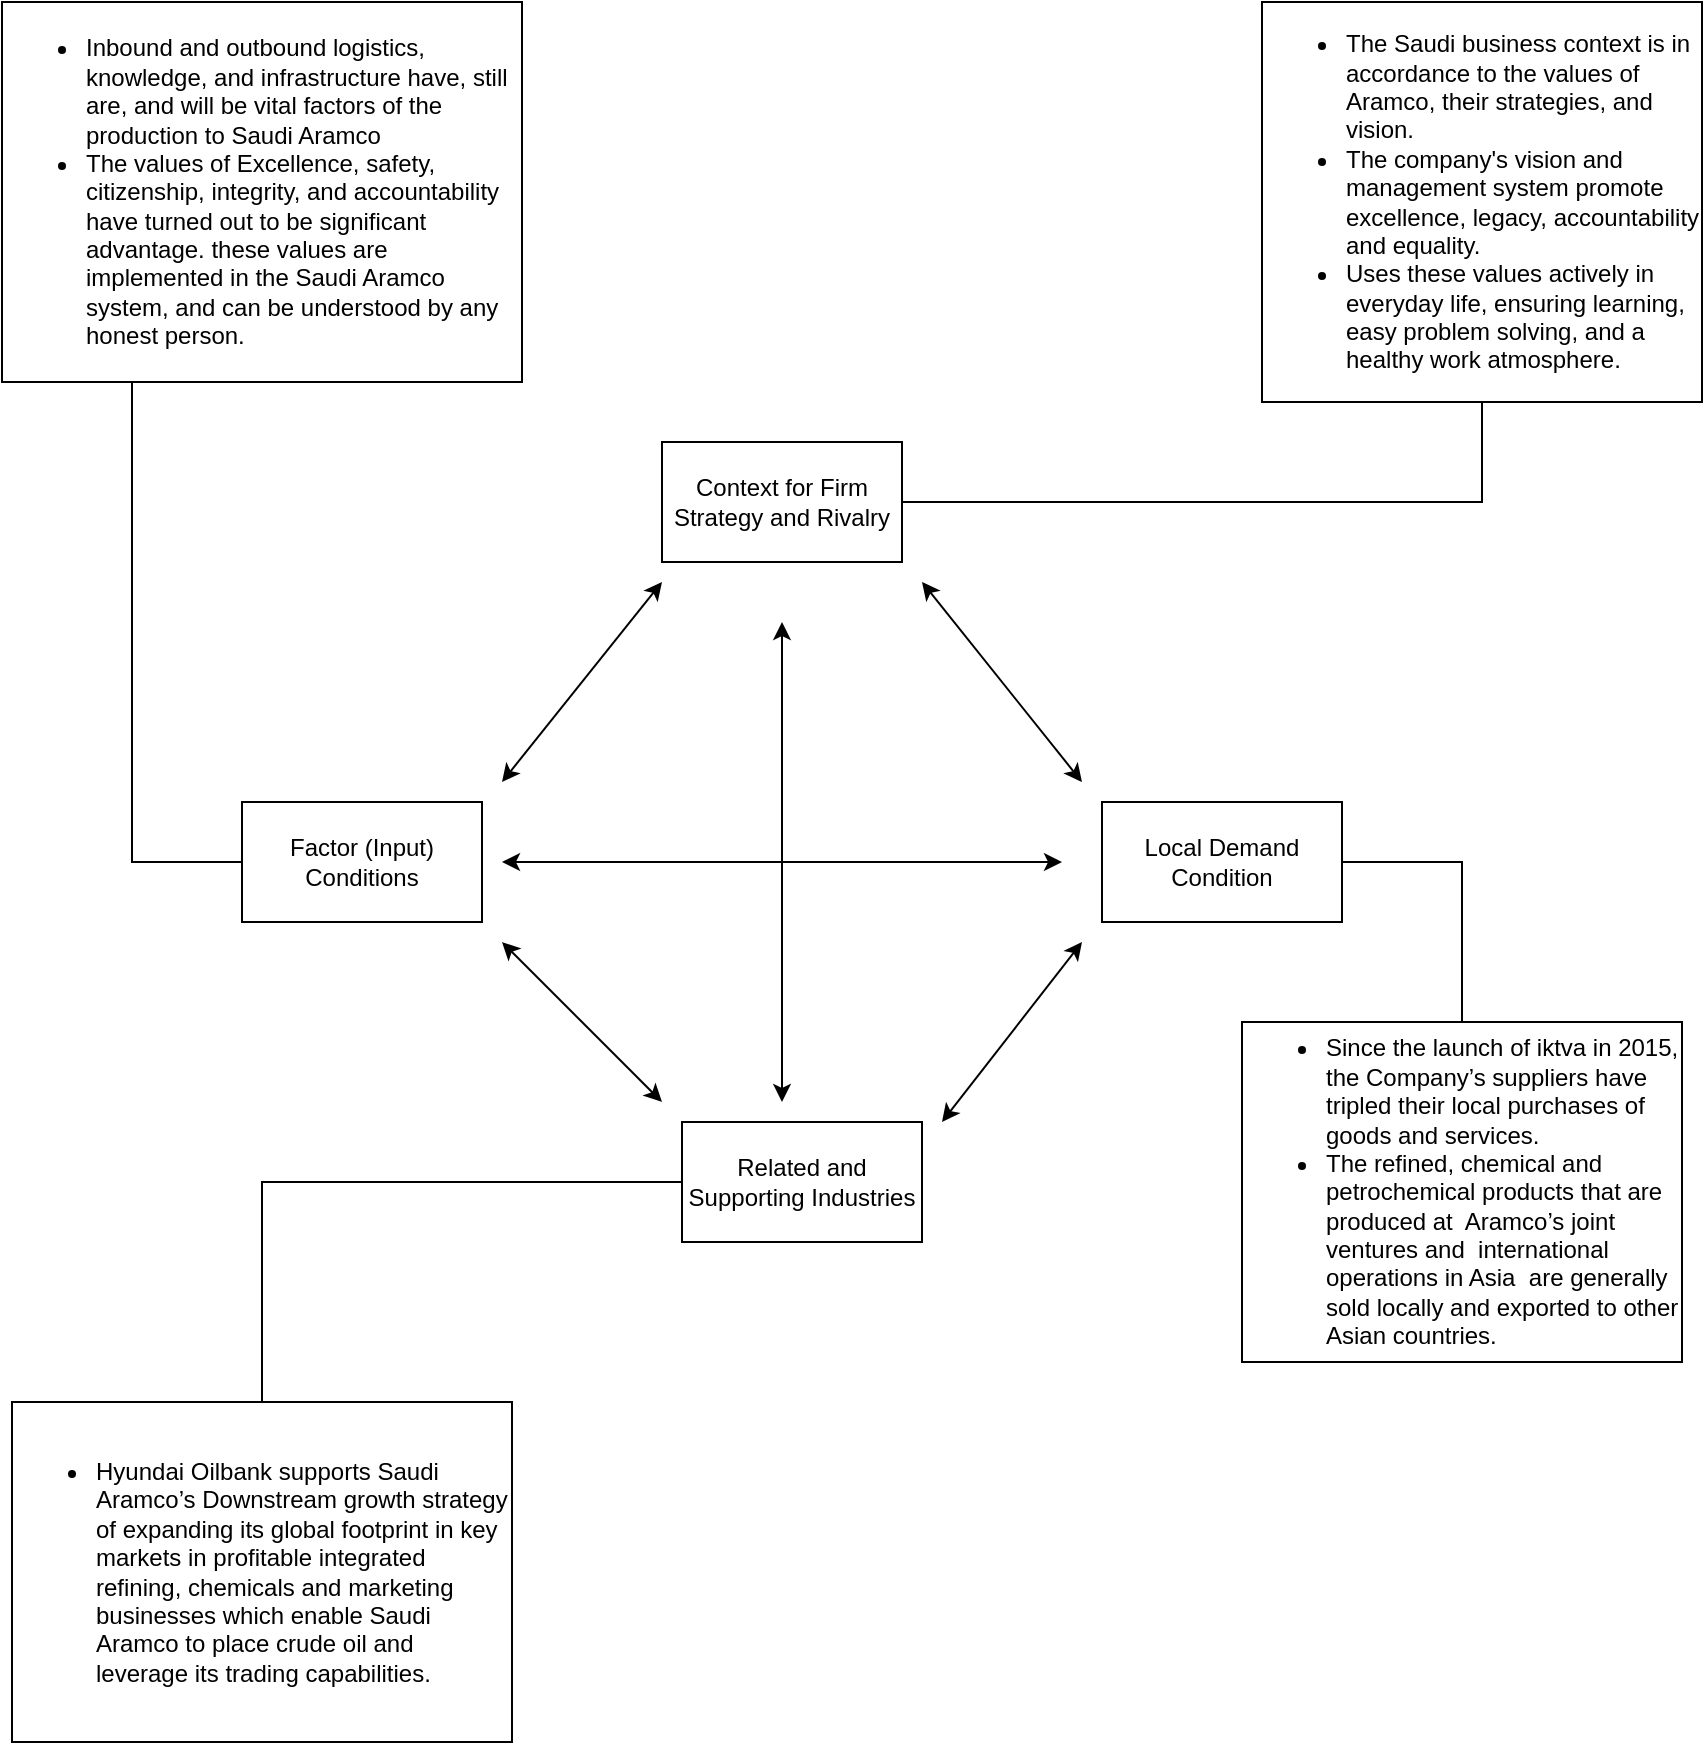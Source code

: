 <mxfile version="17.0.0" type="device"><diagram id="1QmYXqepkbqydpaIk9td" name="Page-1"><mxGraphModel dx="1049" dy="1668" grid="1" gridSize="10" guides="1" tooltips="1" connect="1" arrows="1" fold="1" page="1" pageScale="1" pageWidth="850" pageHeight="1100" math="0" shadow="0"><root><mxCell id="0"/><mxCell id="1" parent="0"/><mxCell id="I3CPg1gsfFHC-girhd7W-2" value="" style="endArrow=classic;startArrow=classic;html=1;rounded=0;" edge="1" parent="1"><mxGeometry width="50" height="50" relative="1" as="geometry"><mxPoint x="400" y="400" as="sourcePoint"/><mxPoint x="400" y="160" as="targetPoint"/></mxGeometry></mxCell><mxCell id="I3CPg1gsfFHC-girhd7W-3" value="" style="endArrow=classic;startArrow=classic;html=1;rounded=0;" edge="1" parent="1"><mxGeometry width="50" height="50" relative="1" as="geometry"><mxPoint x="540" y="280" as="sourcePoint"/><mxPoint x="260" y="280" as="targetPoint"/></mxGeometry></mxCell><mxCell id="I3CPg1gsfFHC-girhd7W-6" style="edgeStyle=orthogonalEdgeStyle;rounded=0;orthogonalLoop=1;jettySize=auto;html=1;exitX=0;exitY=0.5;exitDx=0;exitDy=0;entryX=0.25;entryY=1;entryDx=0;entryDy=0;endArrow=none;endFill=0;" edge="1" parent="1" source="I3CPg1gsfFHC-girhd7W-4" target="I3CPg1gsfFHC-girhd7W-5"><mxGeometry relative="1" as="geometry"/></mxCell><mxCell id="I3CPg1gsfFHC-girhd7W-4" value="Factor (Input) Conditions" style="rounded=0;whiteSpace=wrap;html=1;" vertex="1" parent="1"><mxGeometry x="130" y="250" width="120" height="60" as="geometry"/></mxCell><mxCell id="I3CPg1gsfFHC-girhd7W-5" value="&lt;ul&gt;&lt;li&gt;Inbound and outbound logistics, knowledge, and infrastructure have, still are, and will be vital factors of the production to Saudi Aramco&lt;/li&gt;&lt;li&gt;The values of Excellence, safety, citizenship, integrity, and accountability have turned out to be significant advantage. these values are implemented in the Saudi Aramco system, and can be understood by any honest person.&amp;nbsp;&lt;/li&gt;&lt;/ul&gt;" style="rounded=0;whiteSpace=wrap;html=1;align=left;" vertex="1" parent="1"><mxGeometry x="10" y="-150" width="260" height="190" as="geometry"/></mxCell><mxCell id="I3CPg1gsfFHC-girhd7W-7" value="Local Demand Condition" style="rounded=0;whiteSpace=wrap;html=1;" vertex="1" parent="1"><mxGeometry x="560" y="250" width="120" height="60" as="geometry"/></mxCell><mxCell id="I3CPg1gsfFHC-girhd7W-9" style="edgeStyle=orthogonalEdgeStyle;rounded=0;orthogonalLoop=1;jettySize=auto;html=1;entryX=1;entryY=0.5;entryDx=0;entryDy=0;endArrow=none;endFill=0;" edge="1" parent="1" source="I3CPg1gsfFHC-girhd7W-8" target="I3CPg1gsfFHC-girhd7W-7"><mxGeometry relative="1" as="geometry"/></mxCell><mxCell id="I3CPg1gsfFHC-girhd7W-8" value="&lt;ul&gt;&lt;li&gt;Since the launch of iktva in 2015, the Company’s suppliers have tripled their local purchases of goods and services.&amp;nbsp;&lt;/li&gt;&lt;li&gt;The refined, chemical and petrochemical products that are produced at&amp;nbsp; Aramco’s joint ventures and&amp;nbsp; international operations in Asia&amp;nbsp; are generally sold locally and exported to other Asian countries.&lt;/li&gt;&lt;/ul&gt;" style="rounded=0;whiteSpace=wrap;html=1;align=left;" vertex="1" parent="1"><mxGeometry x="630" y="360" width="220" height="170" as="geometry"/></mxCell><mxCell id="I3CPg1gsfFHC-girhd7W-12" value="" style="edgeStyle=orthogonalEdgeStyle;rounded=0;orthogonalLoop=1;jettySize=auto;html=1;endArrow=none;endFill=0;" edge="1" parent="1" source="I3CPg1gsfFHC-girhd7W-10" target="I3CPg1gsfFHC-girhd7W-11"><mxGeometry relative="1" as="geometry"/></mxCell><mxCell id="I3CPg1gsfFHC-girhd7W-10" value="Related and Supporting Industries" style="rounded=0;whiteSpace=wrap;html=1;" vertex="1" parent="1"><mxGeometry x="350" y="410" width="120" height="60" as="geometry"/></mxCell><mxCell id="I3CPg1gsfFHC-girhd7W-11" value="&lt;ul&gt;&lt;li&gt;Hyundai Oilbank supports Saudi Aramco’s Downstream growth strategy of expanding its global footprint in key markets in profitable integrated refining, chemicals and marketing businesses which enable Saudi Aramco to place crude oil and leverage its trading capabilities.&lt;/li&gt;&lt;/ul&gt;" style="whiteSpace=wrap;html=1;rounded=0;align=left;" vertex="1" parent="1"><mxGeometry x="15" y="550" width="250" height="170" as="geometry"/></mxCell><mxCell id="I3CPg1gsfFHC-girhd7W-13" value="" style="endArrow=classic;startArrow=classic;html=1;rounded=0;" edge="1" parent="1"><mxGeometry width="50" height="50" relative="1" as="geometry"><mxPoint x="260" y="240" as="sourcePoint"/><mxPoint x="340" y="140" as="targetPoint"/></mxGeometry></mxCell><mxCell id="I3CPg1gsfFHC-girhd7W-14" value="" style="endArrow=classic;startArrow=classic;html=1;rounded=0;" edge="1" parent="1"><mxGeometry width="50" height="50" relative="1" as="geometry"><mxPoint x="340" y="400" as="sourcePoint"/><mxPoint x="260" y="320" as="targetPoint"/></mxGeometry></mxCell><mxCell id="I3CPg1gsfFHC-girhd7W-20" value="" style="edgeStyle=orthogonalEdgeStyle;rounded=0;orthogonalLoop=1;jettySize=auto;html=1;endArrow=none;endFill=0;" edge="1" parent="1" source="I3CPg1gsfFHC-girhd7W-15" target="I3CPg1gsfFHC-girhd7W-19"><mxGeometry relative="1" as="geometry"/></mxCell><mxCell id="I3CPg1gsfFHC-girhd7W-15" value="Context for Firm Strategy and Rivalry" style="rounded=0;whiteSpace=wrap;html=1;" vertex="1" parent="1"><mxGeometry x="340" y="70" width="120" height="60" as="geometry"/></mxCell><mxCell id="I3CPg1gsfFHC-girhd7W-17" value="" style="endArrow=classic;startArrow=classic;html=1;rounded=0;" edge="1" parent="1"><mxGeometry width="50" height="50" relative="1" as="geometry"><mxPoint x="550" y="240" as="sourcePoint"/><mxPoint x="470" y="140" as="targetPoint"/></mxGeometry></mxCell><mxCell id="I3CPg1gsfFHC-girhd7W-18" value="" style="endArrow=classic;startArrow=classic;html=1;rounded=0;" edge="1" parent="1"><mxGeometry width="50" height="50" relative="1" as="geometry"><mxPoint x="480" y="410" as="sourcePoint"/><mxPoint x="550" y="320" as="targetPoint"/></mxGeometry></mxCell><mxCell id="I3CPg1gsfFHC-girhd7W-19" value="&lt;ul&gt;&lt;li&gt;The Saudi business context is in accordance to the values of Aramco, their strategies, and vision.&lt;/li&gt;&lt;li&gt;The company's vision and management system promote excellence, legacy, accountability and equality.&lt;/li&gt;&lt;li&gt;Uses these values actively in everyday life, ensuring learning, easy problem solving, and a healthy work atmosphere.&lt;/li&gt;&lt;/ul&gt;" style="rounded=0;whiteSpace=wrap;html=1;align=left;" vertex="1" parent="1"><mxGeometry x="640" y="-150" width="220" height="200" as="geometry"/></mxCell></root></mxGraphModel></diagram></mxfile>